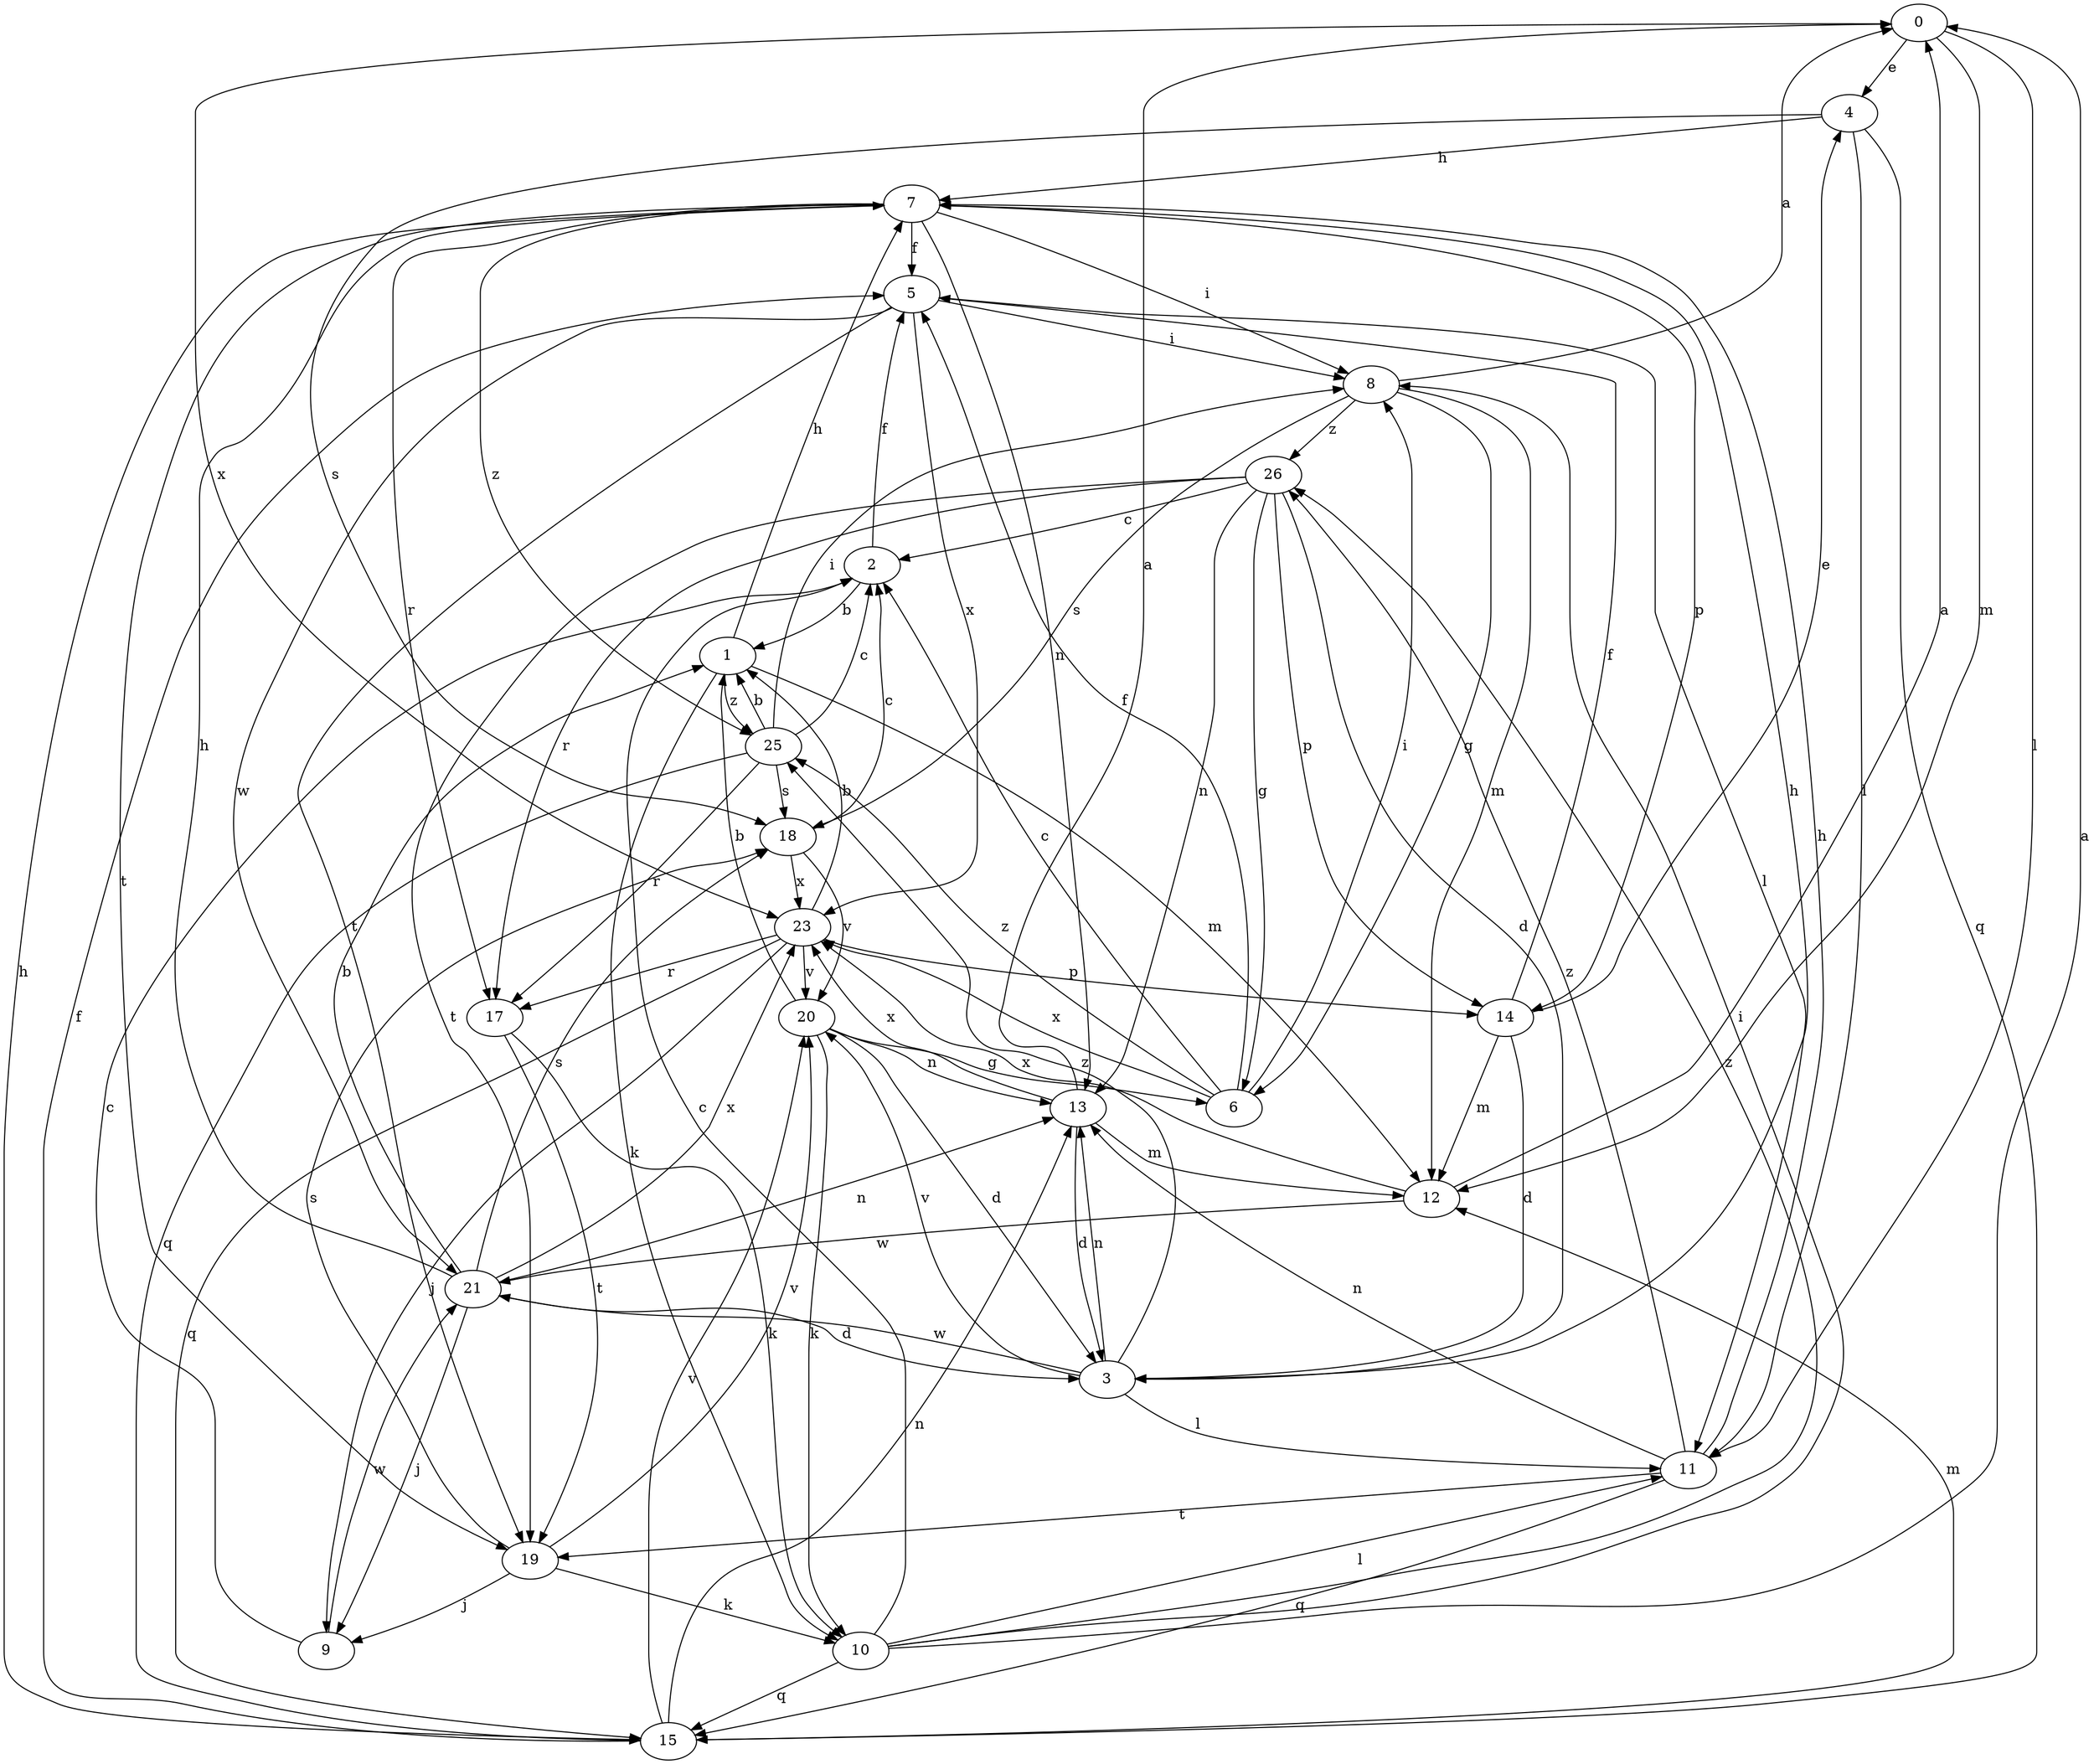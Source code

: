 strict digraph  {
0;
1;
2;
3;
4;
5;
6;
7;
8;
9;
10;
11;
12;
13;
14;
15;
17;
18;
19;
20;
21;
23;
25;
26;
0 -> 4  [label=e];
0 -> 11  [label=l];
0 -> 12  [label=m];
0 -> 23  [label=x];
1 -> 7  [label=h];
1 -> 10  [label=k];
1 -> 12  [label=m];
1 -> 25  [label=z];
2 -> 1  [label=b];
2 -> 5  [label=f];
3 -> 7  [label=h];
3 -> 11  [label=l];
3 -> 13  [label=n];
3 -> 20  [label=v];
3 -> 21  [label=w];
3 -> 25  [label=z];
4 -> 7  [label=h];
4 -> 11  [label=l];
4 -> 15  [label=q];
4 -> 18  [label=s];
5 -> 8  [label=i];
5 -> 11  [label=l];
5 -> 19  [label=t];
5 -> 21  [label=w];
5 -> 23  [label=x];
6 -> 2  [label=c];
6 -> 5  [label=f];
6 -> 8  [label=i];
6 -> 23  [label=x];
6 -> 25  [label=z];
7 -> 5  [label=f];
7 -> 8  [label=i];
7 -> 13  [label=n];
7 -> 14  [label=p];
7 -> 17  [label=r];
7 -> 19  [label=t];
7 -> 25  [label=z];
8 -> 0  [label=a];
8 -> 6  [label=g];
8 -> 12  [label=m];
8 -> 18  [label=s];
8 -> 26  [label=z];
9 -> 2  [label=c];
9 -> 21  [label=w];
10 -> 0  [label=a];
10 -> 2  [label=c];
10 -> 8  [label=i];
10 -> 11  [label=l];
10 -> 15  [label=q];
10 -> 26  [label=z];
11 -> 7  [label=h];
11 -> 13  [label=n];
11 -> 15  [label=q];
11 -> 19  [label=t];
11 -> 26  [label=z];
12 -> 0  [label=a];
12 -> 21  [label=w];
12 -> 23  [label=x];
13 -> 0  [label=a];
13 -> 3  [label=d];
13 -> 12  [label=m];
13 -> 23  [label=x];
14 -> 3  [label=d];
14 -> 4  [label=e];
14 -> 5  [label=f];
14 -> 12  [label=m];
15 -> 5  [label=f];
15 -> 7  [label=h];
15 -> 12  [label=m];
15 -> 13  [label=n];
15 -> 20  [label=v];
17 -> 10  [label=k];
17 -> 19  [label=t];
18 -> 2  [label=c];
18 -> 20  [label=v];
18 -> 23  [label=x];
19 -> 9  [label=j];
19 -> 10  [label=k];
19 -> 18  [label=s];
19 -> 20  [label=v];
20 -> 1  [label=b];
20 -> 3  [label=d];
20 -> 6  [label=g];
20 -> 10  [label=k];
20 -> 13  [label=n];
21 -> 1  [label=b];
21 -> 3  [label=d];
21 -> 7  [label=h];
21 -> 9  [label=j];
21 -> 13  [label=n];
21 -> 18  [label=s];
21 -> 23  [label=x];
23 -> 1  [label=b];
23 -> 9  [label=j];
23 -> 14  [label=p];
23 -> 15  [label=q];
23 -> 17  [label=r];
23 -> 20  [label=v];
25 -> 1  [label=b];
25 -> 2  [label=c];
25 -> 8  [label=i];
25 -> 15  [label=q];
25 -> 17  [label=r];
25 -> 18  [label=s];
26 -> 2  [label=c];
26 -> 3  [label=d];
26 -> 6  [label=g];
26 -> 13  [label=n];
26 -> 14  [label=p];
26 -> 17  [label=r];
26 -> 19  [label=t];
}
